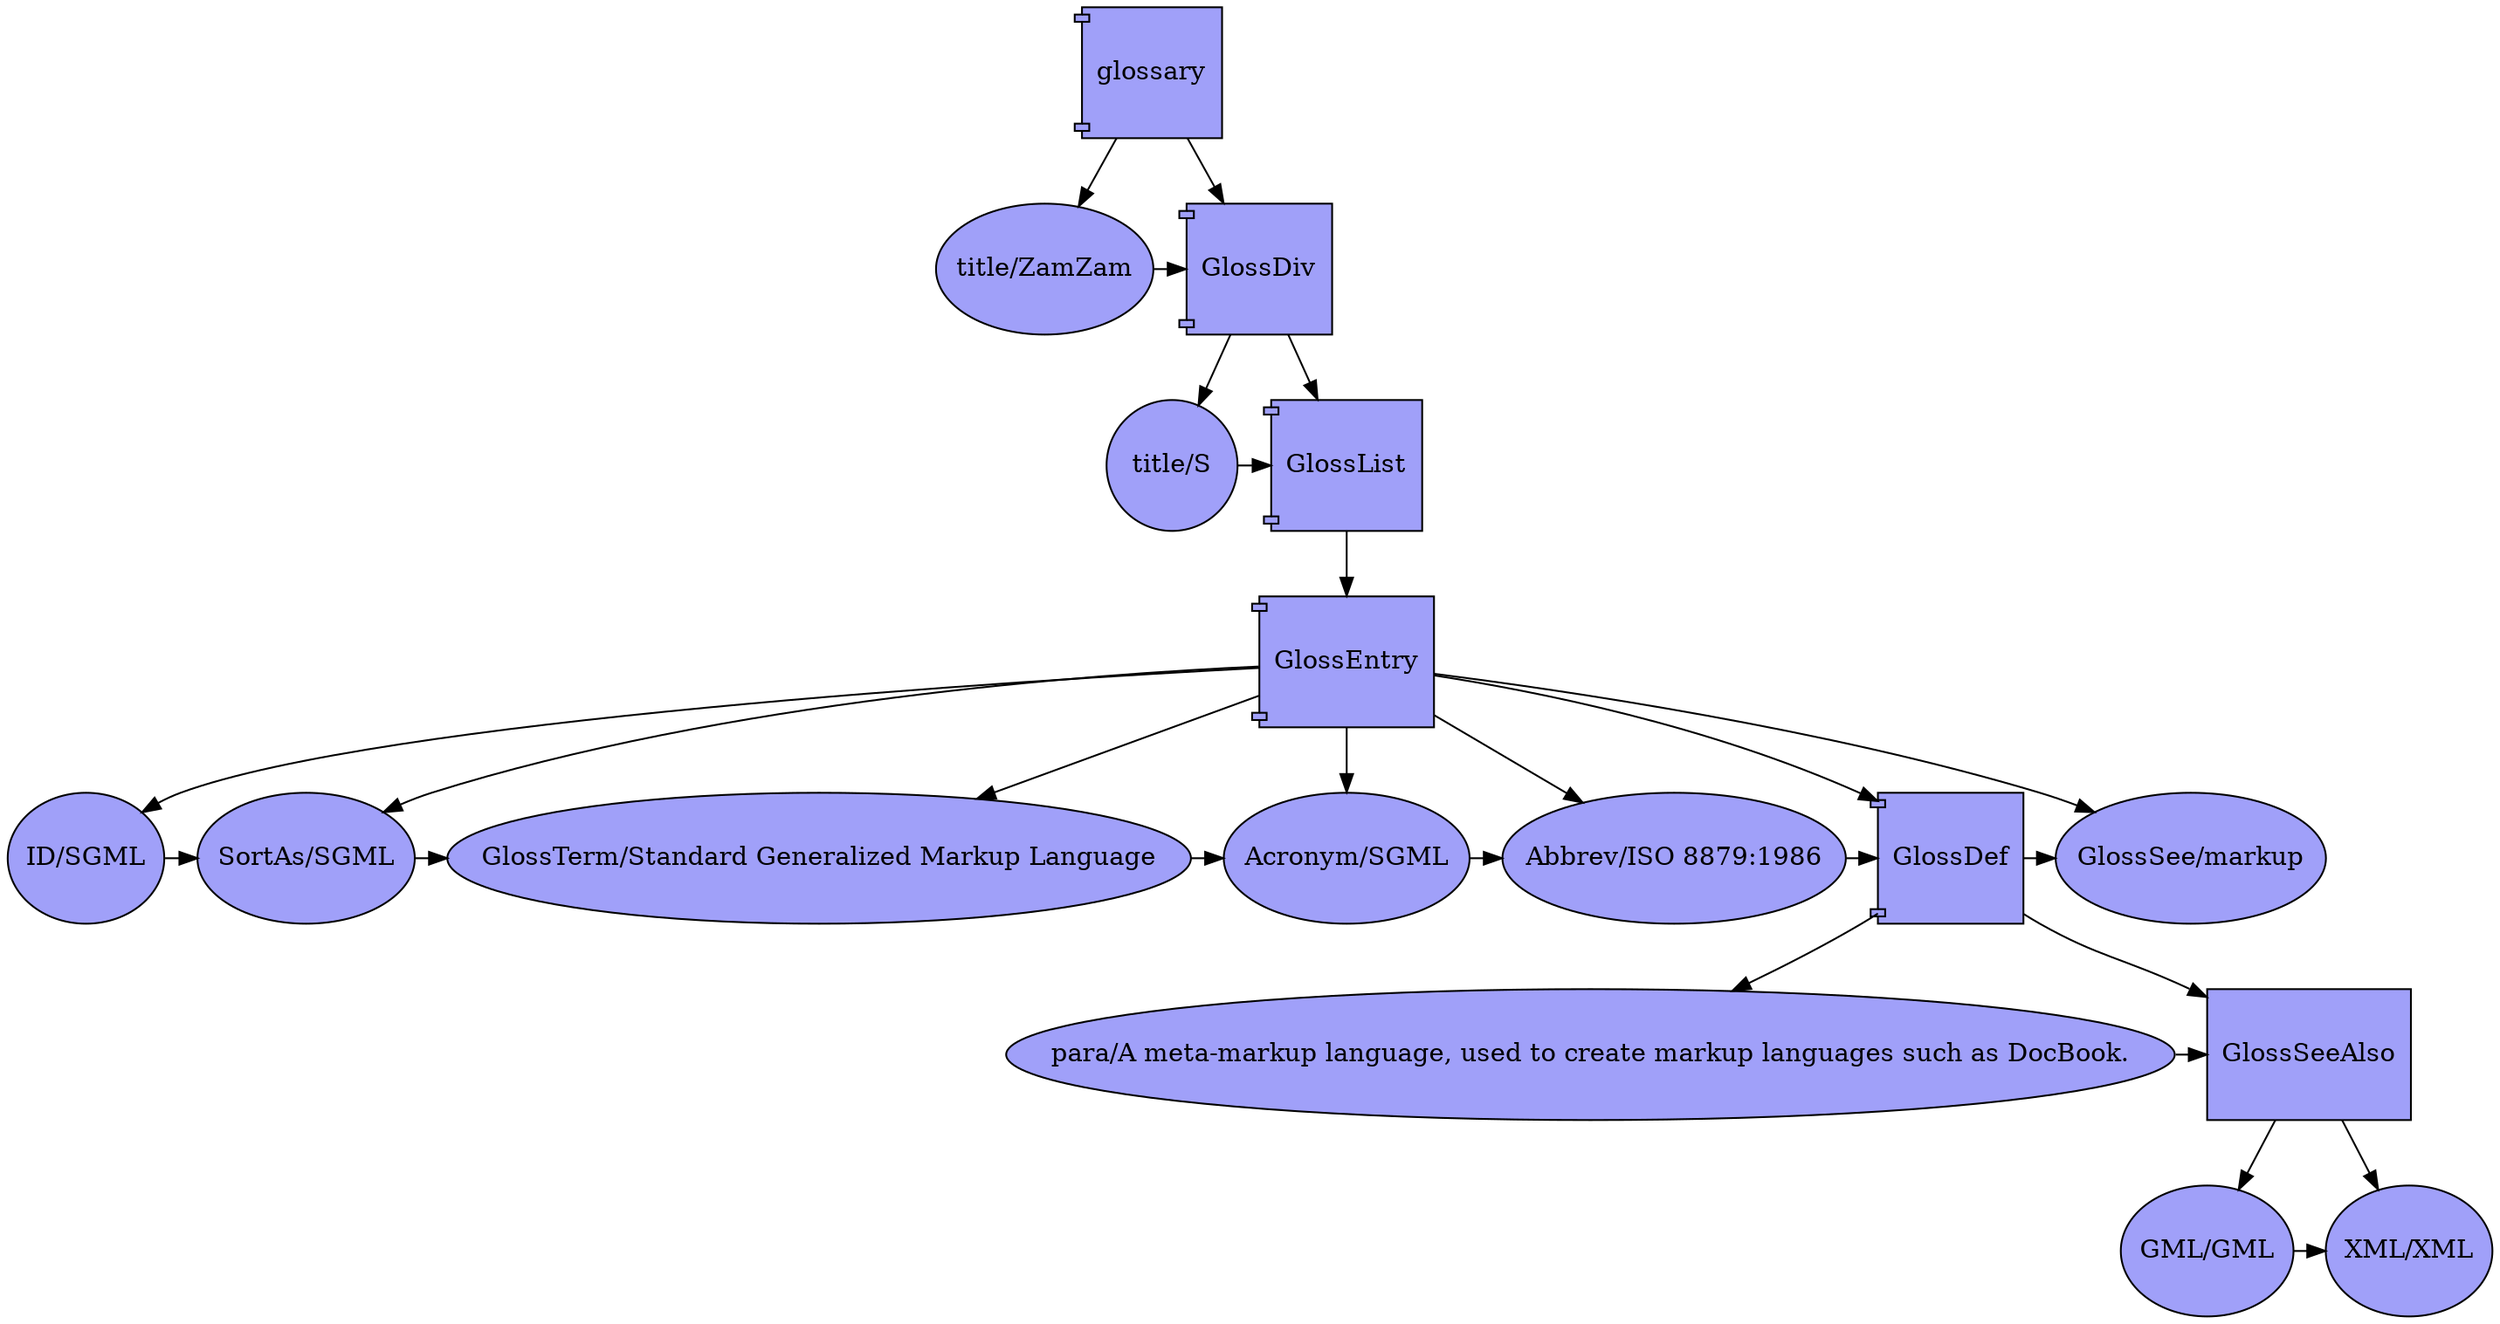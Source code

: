 digraph G {
rankdir=TB;
0[label=glossary,shape=component,width=1,height=1,fillcolor="#0000ee5f",color=black,style=filled];
1[label="title/ZamZam",shape=ellipse,width=1,height=1,fillcolor="#0000ee5f",color=black,style=filled];
2[label=GlossDiv,shape=component,width=1,height=1,fillcolor="#0000ee5f",color=black,style=filled];
3[label="title/S",shape=ellipse,width=1,height=1,fillcolor="#0000ee5f",color=black,style=filled];
4[label=GlossList,shape=component,width=1,height=1,fillcolor="#0000ee5f",color=black,style=filled];
5[label=GlossEntry,shape=component,width=1,height=1,fillcolor="#0000ee5f",color=black,style=filled];
6[label="ID/SGML",shape=ellipse,width=1,height=1,fillcolor="#0000ee5f",color=black,style=filled];
7[label="SortAs/SGML",shape=ellipse,width=1,height=1,fillcolor="#0000ee5f",color=black,style=filled];
8[label="GlossTerm/Standard Generalized Markup Language",shape=ellipse,width=1,height=1,fillcolor="#0000ee5f",color=black,style=filled];
9[label="Acronym/SGML",shape=ellipse,width=1,height=1,fillcolor="#0000ee5f",color=black,style=filled];
10[label="Abbrev/ISO 8879:1986",shape=ellipse,width=1,height=1,fillcolor="#0000ee5f",color=black,style=filled];
11[label=GlossDef,shape=component,width=1,height=1,fillcolor="#0000ee5f",color=black,style=filled];
12[label="para/A meta-markup language, used to create markup languages such as DocBook.",shape=ellipse,width=1,height=1,fillcolor="#0000ee5f",color=black,style=filled];
13[label=GlossSeeAlso,shape=box,width=1,height=1,fillcolor="#0000ee5f",color=black,style=filled];
14[label="GML/GML",shape=ellipse,width=1,height=1,fillcolor="#0000ee5f",color=black,style=filled];
15[label="XML/XML",shape=ellipse,width=1,height=1,fillcolor="#0000ee5f",color=black,style=filled];
16[label="GlossSee/markup",shape=ellipse,width=1,height=1,fillcolor="#0000ee5f",color=black,style=filled];
0->1 ;
1->2 ;
0->2 ;
2->3 ;
3->4 ;
2->4 ;
4->5 ;
5->6 ;
5->7 ;
6->7 ;
5->8 ;
7->8 ;
5->9 ;
8->9 ;
5->10 ;
9->10 ;
10->11 ;
5->11 ;
11->12 ;
11->13 ;
12->13 ;
13->14 ;
13->15 ;
14->15 ;
5->16 ;
11->16 ;
{ rank=same 0}
{ rank=same 1,2}
{ rank=same 3,4}
{ rank=same 5}
{ rank=same 6,7,8,9,10,11,16}
{ rank=same 12,13}
{ rank=same 14,15}
}
